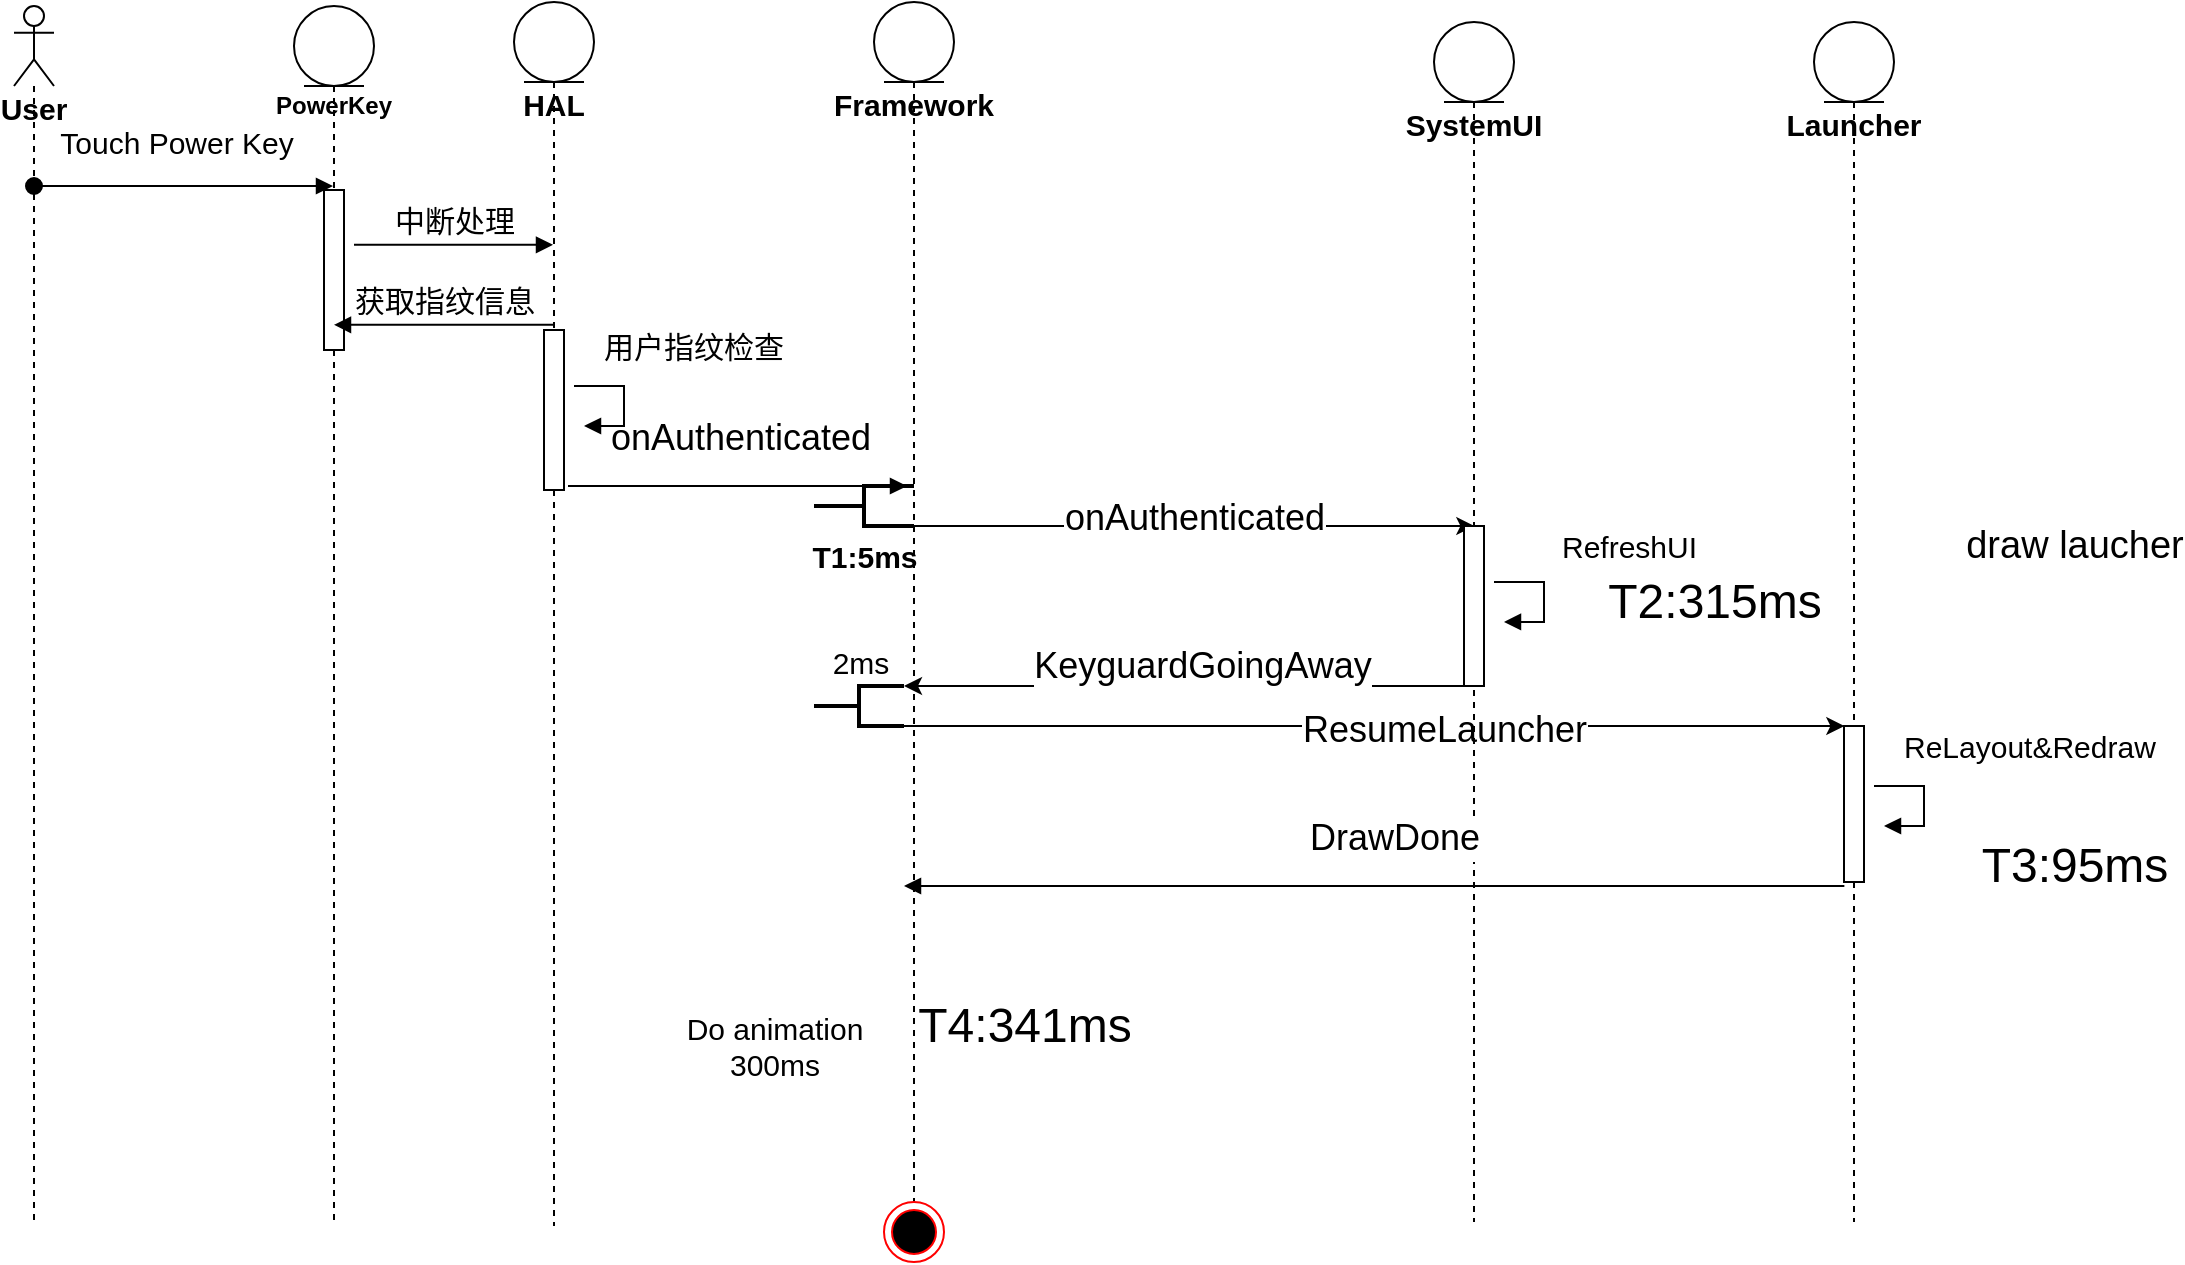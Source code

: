 <mxfile version="14.4.2" type="github">
  <diagram name="Page-1" id="e7e014a7-5840-1c2e-5031-d8a46d1fe8dd">
    <mxGraphModel dx="1298" dy="685" grid="1" gridSize="10" guides="1" tooltips="1" connect="1" arrows="1" fold="1" page="1" pageScale="1" pageWidth="1169" pageHeight="826" background="#ffffff" math="0" shadow="0">
      <root>
        <mxCell id="0" />
        <mxCell id="1" parent="0" />
        <mxCell id="w3tdlSialVUyiGjbRPjq-41" value="&lt;b&gt;PowerKey&lt;/b&gt;" style="shape=umlLifeline;participant=umlEntity;perimeter=lifelinePerimeter;whiteSpace=wrap;html=1;container=1;collapsible=0;recursiveResize=0;verticalAlign=top;spacingTop=36;outlineConnect=0;size=40;" parent="1" vertex="1">
          <mxGeometry x="170" y="110" width="40" height="610" as="geometry" />
        </mxCell>
        <mxCell id="-dAc66lvm-f3iasSjSUs-8" value="" style="html=1;points=[];perimeter=orthogonalPerimeter;fontSize=15;" vertex="1" parent="w3tdlSialVUyiGjbRPjq-41">
          <mxGeometry x="15" y="92" width="10" height="80" as="geometry" />
        </mxCell>
        <mxCell id="w3tdlSialVUyiGjbRPjq-49" value="" style="edgeStyle=orthogonalEdgeStyle;rounded=0;orthogonalLoop=1;jettySize=auto;html=1;fontSize=18;" parent="1" edge="1">
          <mxGeometry relative="1" as="geometry">
            <Array as="points">
              <mxPoint x="540.68" y="369.94" />
              <mxPoint x="540.68" y="369.94" />
            </Array>
            <mxPoint x="480.004" y="369.999" as="sourcePoint" />
            <mxPoint x="760.18" y="369.999" as="targetPoint" />
          </mxGeometry>
        </mxCell>
        <mxCell id="w3tdlSialVUyiGjbRPjq-50" value="onAuthenticated" style="edgeLabel;html=1;align=center;verticalAlign=middle;resizable=0;points=[];fontSize=18;" parent="w3tdlSialVUyiGjbRPjq-49" vertex="1" connectable="0">
          <mxGeometry x="0.287" y="4" relative="1" as="geometry">
            <mxPoint x="-40.5" as="offset" />
          </mxGeometry>
        </mxCell>
        <mxCell id="w3tdlSialVUyiGjbRPjq-55" value="" style="edgeStyle=orthogonalEdgeStyle;rounded=0;orthogonalLoop=1;jettySize=auto;html=1;fontSize=18;" parent="1" edge="1">
          <mxGeometry relative="1" as="geometry">
            <Array as="points">
              <mxPoint x="615.68" y="469.94" />
              <mxPoint x="615.68" y="469.94" />
            </Array>
            <mxPoint x="475.004" y="469.999" as="sourcePoint" />
            <mxPoint x="945.18" y="469.999" as="targetPoint" />
          </mxGeometry>
        </mxCell>
        <mxCell id="w3tdlSialVUyiGjbRPjq-56" value="ResumeLauncher" style="edgeLabel;html=1;align=center;verticalAlign=middle;resizable=0;points=[];fontSize=18;" parent="w3tdlSialVUyiGjbRPjq-55" vertex="1" connectable="0">
          <mxGeometry x="0.405" y="-2" relative="1" as="geometry">
            <mxPoint x="-60.5" as="offset" />
          </mxGeometry>
        </mxCell>
        <mxCell id="w3tdlSialVUyiGjbRPjq-43" value="&lt;font style=&quot;font-size: 15px&quot;&gt;&lt;b&gt;HAL&lt;/b&gt;&lt;/font&gt;" style="shape=umlLifeline;participant=umlEntity;perimeter=lifelinePerimeter;whiteSpace=wrap;html=1;container=1;collapsible=0;recursiveResize=0;verticalAlign=top;spacingTop=36;outlineConnect=0;" parent="1" vertex="1">
          <mxGeometry x="280" y="108" width="40" height="612" as="geometry" />
        </mxCell>
        <mxCell id="-dAc66lvm-f3iasSjSUs-15" value="" style="html=1;points=[];perimeter=orthogonalPerimeter;fontSize=15;" vertex="1" parent="w3tdlSialVUyiGjbRPjq-43">
          <mxGeometry x="15" y="164" width="10" height="80" as="geometry" />
        </mxCell>
        <mxCell id="w3tdlSialVUyiGjbRPjq-46" value="onAuthenticated" style="html=1;verticalAlign=bottom;endArrow=block;fontSize=18;" parent="1" edge="1">
          <mxGeometry x="0.007" y="10" width="80" relative="1" as="geometry">
            <mxPoint x="307" y="350" as="sourcePoint" />
            <mxPoint x="476.5" y="350" as="targetPoint" />
            <Array as="points">
              <mxPoint x="357.5" y="350" />
            </Array>
            <mxPoint as="offset" />
          </mxGeometry>
        </mxCell>
        <mxCell id="w3tdlSialVUyiGjbRPjq-52" value="" style="edgeStyle=orthogonalEdgeStyle;rounded=0;orthogonalLoop=1;jettySize=auto;html=1;fontSize=18;" parent="1" edge="1">
          <mxGeometry relative="1" as="geometry">
            <Array as="points">
              <mxPoint x="595.68" y="449.94" />
              <mxPoint x="595.68" y="449.94" />
            </Array>
            <mxPoint x="755.18" y="449.999" as="sourcePoint" />
            <mxPoint x="475.004" y="449.999" as="targetPoint" />
          </mxGeometry>
        </mxCell>
        <mxCell id="w3tdlSialVUyiGjbRPjq-53" value="KeyguardGoingAway&lt;br&gt;" style="edgeLabel;html=1;align=center;verticalAlign=middle;resizable=0;points=[];fontSize=18;" parent="w3tdlSialVUyiGjbRPjq-52" vertex="1" connectable="0">
          <mxGeometry x="-0.231" y="-1" relative="1" as="geometry">
            <mxPoint x="-24.17" y="-9.07" as="offset" />
          </mxGeometry>
        </mxCell>
        <mxCell id="w3tdlSialVUyiGjbRPjq-48" value="Framework" style="shape=umlLifeline;participant=umlEntity;perimeter=lifelinePerimeter;whiteSpace=wrap;html=1;container=1;collapsible=0;recursiveResize=0;verticalAlign=top;spacingTop=36;outlineConnect=0;fontSize=15;fontStyle=1" parent="1" vertex="1">
          <mxGeometry x="460" y="108" width="40" height="600" as="geometry" />
        </mxCell>
        <mxCell id="w3tdlSialVUyiGjbRPjq-54" value="SystemUI" style="shape=umlLifeline;participant=umlEntity;perimeter=lifelinePerimeter;whiteSpace=wrap;html=1;container=1;collapsible=0;recursiveResize=0;verticalAlign=top;spacingTop=36;outlineConnect=0;fontSize=15;fontStyle=1" parent="1" vertex="1">
          <mxGeometry x="740" y="118" width="40" height="600" as="geometry" />
        </mxCell>
        <mxCell id="-dAc66lvm-f3iasSjSUs-18" value="" style="html=1;points=[];perimeter=orthogonalPerimeter;fontSize=15;" vertex="1" parent="w3tdlSialVUyiGjbRPjq-54">
          <mxGeometry x="15" y="252" width="10" height="80" as="geometry" />
        </mxCell>
        <mxCell id="w3tdlSialVUyiGjbRPjq-58" value="DrawDone&lt;br&gt;" style="html=1;verticalAlign=bottom;endArrow=block;fontSize=18;" parent="1" edge="1">
          <mxGeometry x="-0.042" y="-10" width="80" relative="1" as="geometry">
            <mxPoint x="945.18" y="550" as="sourcePoint" />
            <mxPoint x="475.004" y="550" as="targetPoint" />
            <Array as="points">
              <mxPoint x="815.68" y="550" />
            </Array>
            <mxPoint as="offset" />
          </mxGeometry>
        </mxCell>
        <mxCell id="w3tdlSialVUyiGjbRPjq-64" value="" style="ellipse;html=1;shape=endState;fillColor=#000000;strokeColor=#ff0000;fontSize=18;" parent="1" vertex="1">
          <mxGeometry x="465" y="708" width="30" height="30" as="geometry" />
        </mxCell>
        <mxCell id="w3tdlSialVUyiGjbRPjq-69" value="draw laucher&lt;br style=&quot;font-size: 19px;&quot;&gt;" style="text;strokeColor=none;fillColor=none;html=1;fontSize=19;fontStyle=0;verticalAlign=middle;align=center;" parent="1" vertex="1">
          <mxGeometry x="1010" y="360" width="100" height="40" as="geometry" />
        </mxCell>
        <mxCell id="w3tdlSialVUyiGjbRPjq-71" value="Do animation&lt;br&gt;300ms" style="text;strokeColor=none;fillColor=none;html=1;fontSize=15;fontStyle=0;verticalAlign=middle;align=center;" parent="1" vertex="1">
          <mxGeometry x="360" y="610" width="100" height="40" as="geometry" />
        </mxCell>
        <mxCell id="w3tdlSialVUyiGjbRPjq-81" value="&lt;span style=&quot;font-weight: normal&quot;&gt;T2:315ms&lt;/span&gt;" style="text;strokeColor=none;fillColor=none;html=1;fontSize=24;fontStyle=1;verticalAlign=middle;align=center;" parent="1" vertex="1">
          <mxGeometry x="830" y="388" width="100" height="40" as="geometry" />
        </mxCell>
        <mxCell id="w3tdlSialVUyiGjbRPjq-82" value="T3:95ms" style="text;strokeColor=none;fillColor=none;html=1;fontSize=24;fontStyle=0;verticalAlign=middle;align=center;" parent="1" vertex="1">
          <mxGeometry x="1010" y="520" width="100" height="40" as="geometry" />
        </mxCell>
        <mxCell id="w3tdlSialVUyiGjbRPjq-83" value="T4:341ms" style="text;strokeColor=none;fillColor=none;html=1;fontSize=24;fontStyle=0;verticalAlign=middle;align=center;" parent="1" vertex="1">
          <mxGeometry x="485" y="600" width="100" height="40" as="geometry" />
        </mxCell>
        <mxCell id="XG-vTh9FEz3MZmPLrrJJ-1" value="2ms" style="strokeWidth=2;html=1;shape=mxgraph.flowchart.annotation_2;align=center;labelPosition=center;pointerEvents=1;verticalLabelPosition=top;verticalAlign=bottom;fontSize=15;" parent="1" vertex="1">
          <mxGeometry x="430" y="450" width="45" height="20" as="geometry" />
        </mxCell>
        <mxCell id="XG-vTh9FEz3MZmPLrrJJ-5" value="&lt;b&gt;T1:5ms&lt;/b&gt;" style="strokeWidth=2;html=1;shape=mxgraph.flowchart.annotation_2;align=center;labelPosition=center;pointerEvents=1;verticalLabelPosition=bottom;verticalAlign=top;fontSize=15;rotation=0;" parent="1" vertex="1">
          <mxGeometry x="430" y="350" width="50" height="20" as="geometry" />
        </mxCell>
        <mxCell id="-dAc66lvm-f3iasSjSUs-4" value="User" style="shape=umlLifeline;participant=umlActor;perimeter=lifelinePerimeter;whiteSpace=wrap;html=1;container=1;collapsible=0;recursiveResize=0;verticalAlign=top;spacingTop=36;outlineConnect=0;horizontal=1;fontStyle=1;fontSize=15;" vertex="1" parent="1">
          <mxGeometry x="30" y="110" width="20" height="610" as="geometry" />
        </mxCell>
        <mxCell id="-dAc66lvm-f3iasSjSUs-9" value="Touch Power Key" style="html=1;verticalAlign=bottom;startArrow=oval;endArrow=block;startSize=8;fontSize=15;" edge="1" target="w3tdlSialVUyiGjbRPjq-41" parent="1" source="-dAc66lvm-f3iasSjSUs-4">
          <mxGeometry x="-0.059" y="10" relative="1" as="geometry">
            <mxPoint x="110" y="250" as="sourcePoint" />
            <Array as="points">
              <mxPoint x="60" y="200" />
              <mxPoint x="110" y="200" />
            </Array>
            <mxPoint as="offset" />
          </mxGeometry>
        </mxCell>
        <mxCell id="-dAc66lvm-f3iasSjSUs-11" value="中断处理" style="html=1;verticalAlign=bottom;endArrow=block;fontSize=15;" edge="1" parent="1" target="w3tdlSialVUyiGjbRPjq-43">
          <mxGeometry width="80" relative="1" as="geometry">
            <mxPoint x="200" y="229.41" as="sourcePoint" />
            <mxPoint x="280" y="229.41" as="targetPoint" />
          </mxGeometry>
        </mxCell>
        <mxCell id="-dAc66lvm-f3iasSjSUs-14" value="获取指纹信息" style="html=1;verticalAlign=bottom;endArrow=block;fontSize=15;" edge="1" parent="1" target="w3tdlSialVUyiGjbRPjq-41">
          <mxGeometry width="80" relative="1" as="geometry">
            <mxPoint x="300" y="269.41" as="sourcePoint" />
            <mxPoint x="380" y="269.41" as="targetPoint" />
          </mxGeometry>
        </mxCell>
        <mxCell id="-dAc66lvm-f3iasSjSUs-17" value="用户指纹检查" style="edgeStyle=orthogonalEdgeStyle;html=1;align=left;spacingLeft=2;endArrow=block;rounded=0;entryX=1;entryY=0;fontSize=15;" edge="1" parent="1">
          <mxGeometry x="-0.694" y="20" relative="1" as="geometry">
            <mxPoint x="310" y="300" as="sourcePoint" />
            <Array as="points">
              <mxPoint x="335" y="300" />
            </Array>
            <mxPoint x="315" y="320" as="targetPoint" />
            <mxPoint x="1" as="offset" />
          </mxGeometry>
        </mxCell>
        <mxCell id="-dAc66lvm-f3iasSjSUs-20" value="RefreshUI" style="edgeStyle=orthogonalEdgeStyle;html=1;align=left;spacingLeft=2;endArrow=block;rounded=0;entryX=1;entryY=0;fontSize=15;" edge="1" parent="1">
          <mxGeometry x="-0.231" y="19" relative="1" as="geometry">
            <mxPoint x="770" y="397.97" as="sourcePoint" />
            <Array as="points">
              <mxPoint x="795" y="397.97" />
            </Array>
            <mxPoint x="775" y="417.97" as="targetPoint" />
            <mxPoint x="-14" y="-18" as="offset" />
          </mxGeometry>
        </mxCell>
        <mxCell id="-dAc66lvm-f3iasSjSUs-21" value="Launcher" style="shape=umlLifeline;participant=umlEntity;perimeter=lifelinePerimeter;whiteSpace=wrap;html=1;container=1;collapsible=0;recursiveResize=0;verticalAlign=top;spacingTop=36;outlineConnect=0;fontSize=15;fontStyle=1" vertex="1" parent="1">
          <mxGeometry x="930" y="118" width="40" height="600" as="geometry" />
        </mxCell>
        <mxCell id="-dAc66lvm-f3iasSjSUs-22" value="" style="html=1;points=[];perimeter=orthogonalPerimeter;fontSize=15;" vertex="1" parent="-dAc66lvm-f3iasSjSUs-21">
          <mxGeometry x="15" y="352" width="10" height="78" as="geometry" />
        </mxCell>
        <mxCell id="-dAc66lvm-f3iasSjSUs-23" value="ReLayout&amp;amp;Redraw" style="edgeStyle=orthogonalEdgeStyle;html=1;align=left;spacingLeft=2;endArrow=block;rounded=0;entryX=1;entryY=0;fontSize=15;" edge="1" parent="1">
          <mxGeometry x="-0.694" y="20" relative="1" as="geometry">
            <mxPoint x="960" y="500" as="sourcePoint" />
            <Array as="points">
              <mxPoint x="985" y="500" />
            </Array>
            <mxPoint x="965" y="520" as="targetPoint" />
            <mxPoint x="1" as="offset" />
          </mxGeometry>
        </mxCell>
      </root>
    </mxGraphModel>
  </diagram>
</mxfile>
